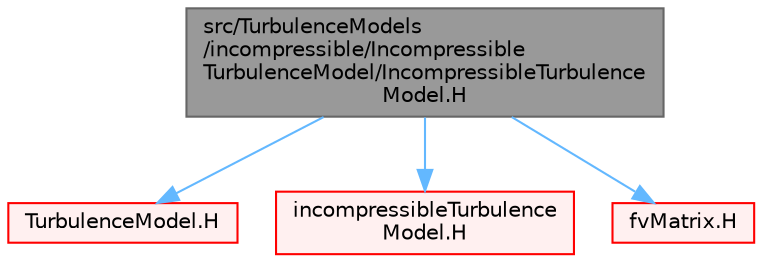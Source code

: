 digraph "src/TurbulenceModels/incompressible/IncompressibleTurbulenceModel/IncompressibleTurbulenceModel.H"
{
 // LATEX_PDF_SIZE
  bgcolor="transparent";
  edge [fontname=Helvetica,fontsize=10,labelfontname=Helvetica,labelfontsize=10];
  node [fontname=Helvetica,fontsize=10,shape=box,height=0.2,width=0.4];
  Node1 [id="Node000001",label="src/TurbulenceModels\l/incompressible/Incompressible\lTurbulenceModel/IncompressibleTurbulence\lModel.H",height=0.2,width=0.4,color="gray40", fillcolor="grey60", style="filled", fontcolor="black",tooltip=" "];
  Node1 -> Node2 [id="edge1_Node000001_Node000002",color="steelblue1",style="solid",tooltip=" "];
  Node2 [id="Node000002",label="TurbulenceModel.H",height=0.2,width=0.4,color="red", fillcolor="#FFF0F0", style="filled",URL="$TurbulenceModel_8H.html",tooltip=" "];
  Node1 -> Node388 [id="edge2_Node000001_Node000388",color="steelblue1",style="solid",tooltip=" "];
  Node388 [id="Node000388",label="incompressibleTurbulence\lModel.H",height=0.2,width=0.4,color="red", fillcolor="#FFF0F0", style="filled",URL="$incompressibleTurbulenceModel_8H.html",tooltip=" "];
  Node1 -> Node389 [id="edge3_Node000001_Node000389",color="steelblue1",style="solid",tooltip=" "];
  Node389 [id="Node000389",label="fvMatrix.H",height=0.2,width=0.4,color="red", fillcolor="#FFF0F0", style="filled",URL="$fvMatrix_8H.html",tooltip=" "];
}
